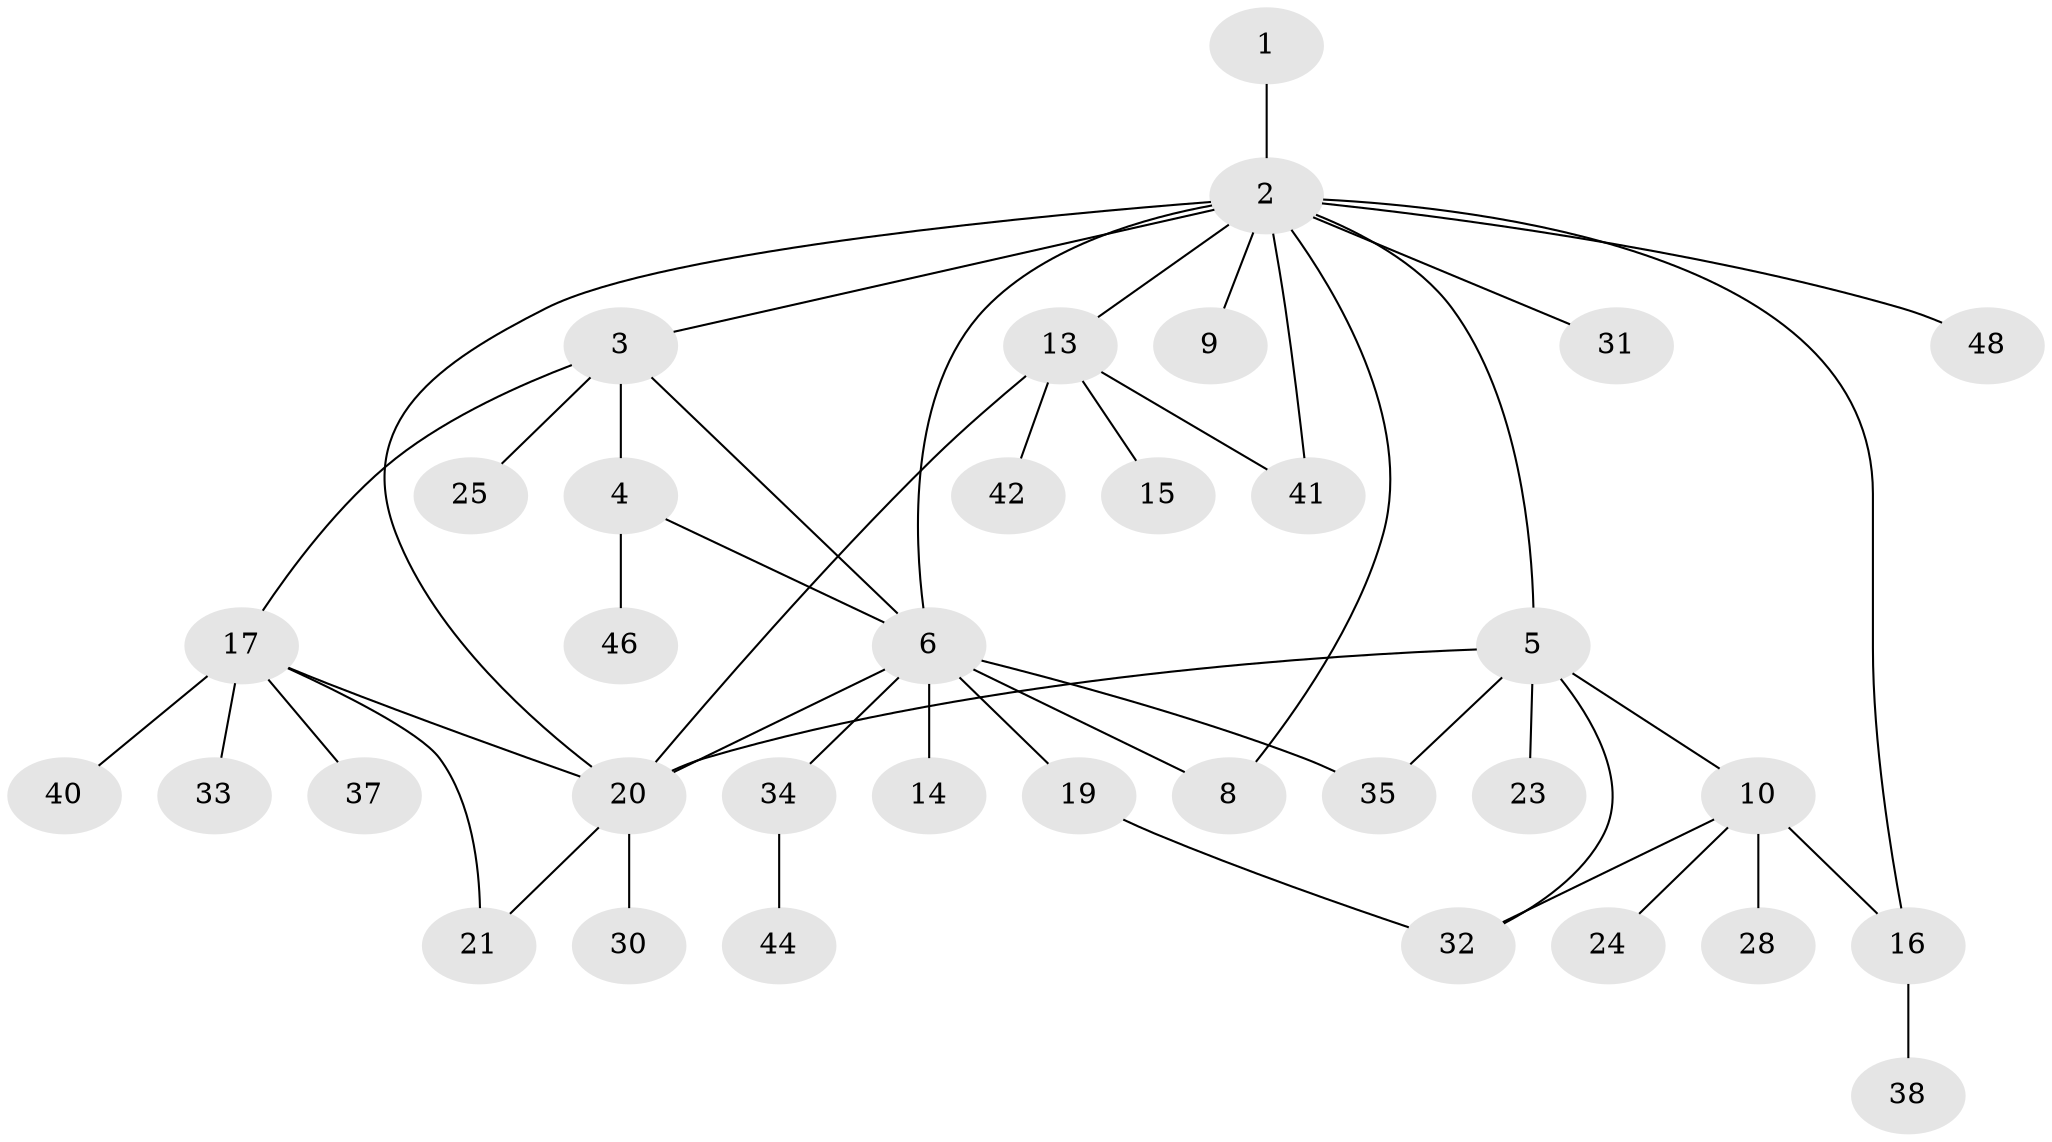 // Generated by graph-tools (version 1.1) at 2025/52/02/27/25 19:52:00]
// undirected, 35 vertices, 47 edges
graph export_dot {
graph [start="1"]
  node [color=gray90,style=filled];
  1;
  2 [super="+18"];
  3 [super="+29"];
  4 [super="+7"];
  5 [super="+11"];
  6 [super="+47"];
  8 [super="+50"];
  9 [super="+12"];
  10 [super="+26"];
  13 [super="+36"];
  14;
  15;
  16;
  17 [super="+45"];
  19;
  20 [super="+27"];
  21 [super="+22"];
  23;
  24;
  25;
  28;
  30;
  31;
  32 [super="+43"];
  33;
  34 [super="+39"];
  35;
  37;
  38;
  40;
  41 [super="+49"];
  42;
  44;
  46;
  48;
  1 -- 2 [weight=2];
  2 -- 3;
  2 -- 5;
  2 -- 6;
  2 -- 9;
  2 -- 13 [weight=2];
  2 -- 16;
  2 -- 48;
  2 -- 31;
  2 -- 8;
  2 -- 20;
  2 -- 41;
  3 -- 4;
  3 -- 6;
  3 -- 17;
  3 -- 25;
  4 -- 6;
  4 -- 46;
  5 -- 10;
  5 -- 35 [weight=2];
  5 -- 32;
  5 -- 20;
  5 -- 23;
  6 -- 8;
  6 -- 14;
  6 -- 19;
  6 -- 20;
  6 -- 34;
  6 -- 35;
  10 -- 24;
  10 -- 16;
  10 -- 32;
  10 -- 28;
  13 -- 15;
  13 -- 20 [weight=2];
  13 -- 41;
  13 -- 42;
  16 -- 38;
  17 -- 20;
  17 -- 21;
  17 -- 33;
  17 -- 37;
  17 -- 40;
  19 -- 32;
  20 -- 21;
  20 -- 30;
  34 -- 44;
}
